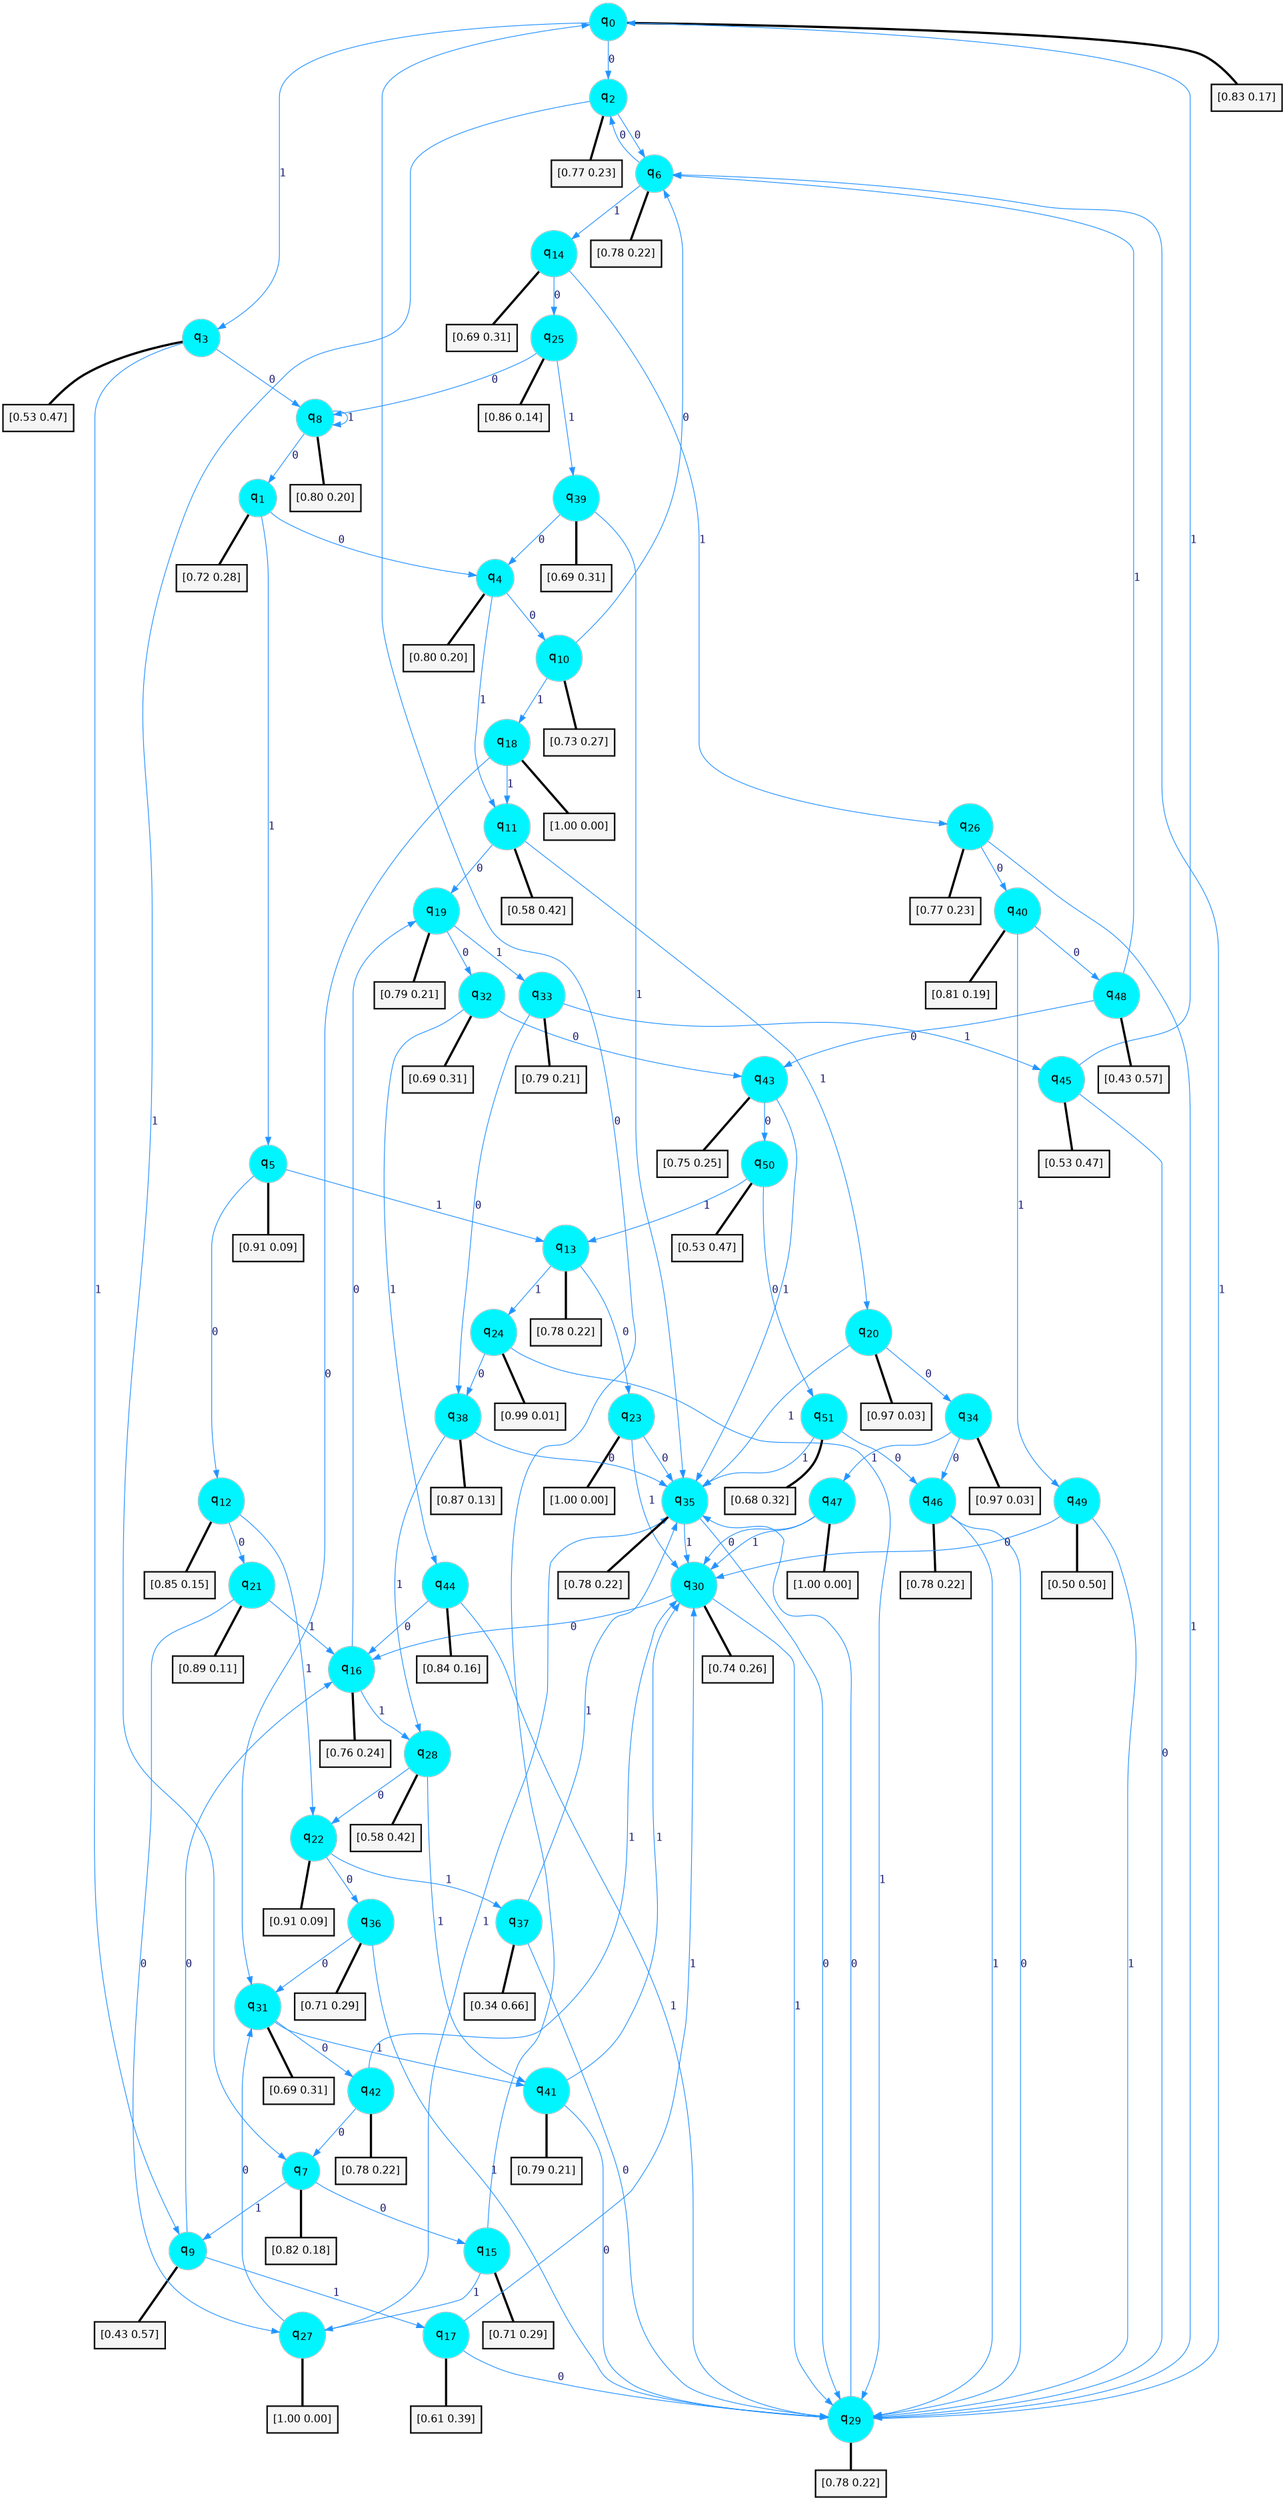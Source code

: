 digraph G {
graph [
bgcolor=transparent, dpi=300, rankdir=TD, size="40,25"];
node [
color=gray, fillcolor=turquoise1, fontcolor=black, fontname=Helvetica, fontsize=16, fontweight=bold, shape=circle, style=filled];
edge [
arrowsize=1, color=dodgerblue1, fontcolor=midnightblue, fontname=courier, fontweight=bold, penwidth=1, style=solid, weight=20];
0[label=<q<SUB>0</SUB>>];
1[label=<q<SUB>1</SUB>>];
2[label=<q<SUB>2</SUB>>];
3[label=<q<SUB>3</SUB>>];
4[label=<q<SUB>4</SUB>>];
5[label=<q<SUB>5</SUB>>];
6[label=<q<SUB>6</SUB>>];
7[label=<q<SUB>7</SUB>>];
8[label=<q<SUB>8</SUB>>];
9[label=<q<SUB>9</SUB>>];
10[label=<q<SUB>10</SUB>>];
11[label=<q<SUB>11</SUB>>];
12[label=<q<SUB>12</SUB>>];
13[label=<q<SUB>13</SUB>>];
14[label=<q<SUB>14</SUB>>];
15[label=<q<SUB>15</SUB>>];
16[label=<q<SUB>16</SUB>>];
17[label=<q<SUB>17</SUB>>];
18[label=<q<SUB>18</SUB>>];
19[label=<q<SUB>19</SUB>>];
20[label=<q<SUB>20</SUB>>];
21[label=<q<SUB>21</SUB>>];
22[label=<q<SUB>22</SUB>>];
23[label=<q<SUB>23</SUB>>];
24[label=<q<SUB>24</SUB>>];
25[label=<q<SUB>25</SUB>>];
26[label=<q<SUB>26</SUB>>];
27[label=<q<SUB>27</SUB>>];
28[label=<q<SUB>28</SUB>>];
29[label=<q<SUB>29</SUB>>];
30[label=<q<SUB>30</SUB>>];
31[label=<q<SUB>31</SUB>>];
32[label=<q<SUB>32</SUB>>];
33[label=<q<SUB>33</SUB>>];
34[label=<q<SUB>34</SUB>>];
35[label=<q<SUB>35</SUB>>];
36[label=<q<SUB>36</SUB>>];
37[label=<q<SUB>37</SUB>>];
38[label=<q<SUB>38</SUB>>];
39[label=<q<SUB>39</SUB>>];
40[label=<q<SUB>40</SUB>>];
41[label=<q<SUB>41</SUB>>];
42[label=<q<SUB>42</SUB>>];
43[label=<q<SUB>43</SUB>>];
44[label=<q<SUB>44</SUB>>];
45[label=<q<SUB>45</SUB>>];
46[label=<q<SUB>46</SUB>>];
47[label=<q<SUB>47</SUB>>];
48[label=<q<SUB>48</SUB>>];
49[label=<q<SUB>49</SUB>>];
50[label=<q<SUB>50</SUB>>];
51[label=<q<SUB>51</SUB>>];
52[label="[0.83 0.17]", shape=box,fontcolor=black, fontname=Helvetica, fontsize=14, penwidth=2, fillcolor=whitesmoke,color=black];
53[label="[0.72 0.28]", shape=box,fontcolor=black, fontname=Helvetica, fontsize=14, penwidth=2, fillcolor=whitesmoke,color=black];
54[label="[0.77 0.23]", shape=box,fontcolor=black, fontname=Helvetica, fontsize=14, penwidth=2, fillcolor=whitesmoke,color=black];
55[label="[0.53 0.47]", shape=box,fontcolor=black, fontname=Helvetica, fontsize=14, penwidth=2, fillcolor=whitesmoke,color=black];
56[label="[0.80 0.20]", shape=box,fontcolor=black, fontname=Helvetica, fontsize=14, penwidth=2, fillcolor=whitesmoke,color=black];
57[label="[0.91 0.09]", shape=box,fontcolor=black, fontname=Helvetica, fontsize=14, penwidth=2, fillcolor=whitesmoke,color=black];
58[label="[0.78 0.22]", shape=box,fontcolor=black, fontname=Helvetica, fontsize=14, penwidth=2, fillcolor=whitesmoke,color=black];
59[label="[0.82 0.18]", shape=box,fontcolor=black, fontname=Helvetica, fontsize=14, penwidth=2, fillcolor=whitesmoke,color=black];
60[label="[0.80 0.20]", shape=box,fontcolor=black, fontname=Helvetica, fontsize=14, penwidth=2, fillcolor=whitesmoke,color=black];
61[label="[0.43 0.57]", shape=box,fontcolor=black, fontname=Helvetica, fontsize=14, penwidth=2, fillcolor=whitesmoke,color=black];
62[label="[0.73 0.27]", shape=box,fontcolor=black, fontname=Helvetica, fontsize=14, penwidth=2, fillcolor=whitesmoke,color=black];
63[label="[0.58 0.42]", shape=box,fontcolor=black, fontname=Helvetica, fontsize=14, penwidth=2, fillcolor=whitesmoke,color=black];
64[label="[0.85 0.15]", shape=box,fontcolor=black, fontname=Helvetica, fontsize=14, penwidth=2, fillcolor=whitesmoke,color=black];
65[label="[0.78 0.22]", shape=box,fontcolor=black, fontname=Helvetica, fontsize=14, penwidth=2, fillcolor=whitesmoke,color=black];
66[label="[0.69 0.31]", shape=box,fontcolor=black, fontname=Helvetica, fontsize=14, penwidth=2, fillcolor=whitesmoke,color=black];
67[label="[0.71 0.29]", shape=box,fontcolor=black, fontname=Helvetica, fontsize=14, penwidth=2, fillcolor=whitesmoke,color=black];
68[label="[0.76 0.24]", shape=box,fontcolor=black, fontname=Helvetica, fontsize=14, penwidth=2, fillcolor=whitesmoke,color=black];
69[label="[0.61 0.39]", shape=box,fontcolor=black, fontname=Helvetica, fontsize=14, penwidth=2, fillcolor=whitesmoke,color=black];
70[label="[1.00 0.00]", shape=box,fontcolor=black, fontname=Helvetica, fontsize=14, penwidth=2, fillcolor=whitesmoke,color=black];
71[label="[0.79 0.21]", shape=box,fontcolor=black, fontname=Helvetica, fontsize=14, penwidth=2, fillcolor=whitesmoke,color=black];
72[label="[0.97 0.03]", shape=box,fontcolor=black, fontname=Helvetica, fontsize=14, penwidth=2, fillcolor=whitesmoke,color=black];
73[label="[0.89 0.11]", shape=box,fontcolor=black, fontname=Helvetica, fontsize=14, penwidth=2, fillcolor=whitesmoke,color=black];
74[label="[0.91 0.09]", shape=box,fontcolor=black, fontname=Helvetica, fontsize=14, penwidth=2, fillcolor=whitesmoke,color=black];
75[label="[1.00 0.00]", shape=box,fontcolor=black, fontname=Helvetica, fontsize=14, penwidth=2, fillcolor=whitesmoke,color=black];
76[label="[0.99 0.01]", shape=box,fontcolor=black, fontname=Helvetica, fontsize=14, penwidth=2, fillcolor=whitesmoke,color=black];
77[label="[0.86 0.14]", shape=box,fontcolor=black, fontname=Helvetica, fontsize=14, penwidth=2, fillcolor=whitesmoke,color=black];
78[label="[0.77 0.23]", shape=box,fontcolor=black, fontname=Helvetica, fontsize=14, penwidth=2, fillcolor=whitesmoke,color=black];
79[label="[1.00 0.00]", shape=box,fontcolor=black, fontname=Helvetica, fontsize=14, penwidth=2, fillcolor=whitesmoke,color=black];
80[label="[0.58 0.42]", shape=box,fontcolor=black, fontname=Helvetica, fontsize=14, penwidth=2, fillcolor=whitesmoke,color=black];
81[label="[0.78 0.22]", shape=box,fontcolor=black, fontname=Helvetica, fontsize=14, penwidth=2, fillcolor=whitesmoke,color=black];
82[label="[0.74 0.26]", shape=box,fontcolor=black, fontname=Helvetica, fontsize=14, penwidth=2, fillcolor=whitesmoke,color=black];
83[label="[0.69 0.31]", shape=box,fontcolor=black, fontname=Helvetica, fontsize=14, penwidth=2, fillcolor=whitesmoke,color=black];
84[label="[0.69 0.31]", shape=box,fontcolor=black, fontname=Helvetica, fontsize=14, penwidth=2, fillcolor=whitesmoke,color=black];
85[label="[0.79 0.21]", shape=box,fontcolor=black, fontname=Helvetica, fontsize=14, penwidth=2, fillcolor=whitesmoke,color=black];
86[label="[0.97 0.03]", shape=box,fontcolor=black, fontname=Helvetica, fontsize=14, penwidth=2, fillcolor=whitesmoke,color=black];
87[label="[0.78 0.22]", shape=box,fontcolor=black, fontname=Helvetica, fontsize=14, penwidth=2, fillcolor=whitesmoke,color=black];
88[label="[0.71 0.29]", shape=box,fontcolor=black, fontname=Helvetica, fontsize=14, penwidth=2, fillcolor=whitesmoke,color=black];
89[label="[0.34 0.66]", shape=box,fontcolor=black, fontname=Helvetica, fontsize=14, penwidth=2, fillcolor=whitesmoke,color=black];
90[label="[0.87 0.13]", shape=box,fontcolor=black, fontname=Helvetica, fontsize=14, penwidth=2, fillcolor=whitesmoke,color=black];
91[label="[0.69 0.31]", shape=box,fontcolor=black, fontname=Helvetica, fontsize=14, penwidth=2, fillcolor=whitesmoke,color=black];
92[label="[0.81 0.19]", shape=box,fontcolor=black, fontname=Helvetica, fontsize=14, penwidth=2, fillcolor=whitesmoke,color=black];
93[label="[0.79 0.21]", shape=box,fontcolor=black, fontname=Helvetica, fontsize=14, penwidth=2, fillcolor=whitesmoke,color=black];
94[label="[0.78 0.22]", shape=box,fontcolor=black, fontname=Helvetica, fontsize=14, penwidth=2, fillcolor=whitesmoke,color=black];
95[label="[0.75 0.25]", shape=box,fontcolor=black, fontname=Helvetica, fontsize=14, penwidth=2, fillcolor=whitesmoke,color=black];
96[label="[0.84 0.16]", shape=box,fontcolor=black, fontname=Helvetica, fontsize=14, penwidth=2, fillcolor=whitesmoke,color=black];
97[label="[0.53 0.47]", shape=box,fontcolor=black, fontname=Helvetica, fontsize=14, penwidth=2, fillcolor=whitesmoke,color=black];
98[label="[0.78 0.22]", shape=box,fontcolor=black, fontname=Helvetica, fontsize=14, penwidth=2, fillcolor=whitesmoke,color=black];
99[label="[1.00 0.00]", shape=box,fontcolor=black, fontname=Helvetica, fontsize=14, penwidth=2, fillcolor=whitesmoke,color=black];
100[label="[0.43 0.57]", shape=box,fontcolor=black, fontname=Helvetica, fontsize=14, penwidth=2, fillcolor=whitesmoke,color=black];
101[label="[0.50 0.50]", shape=box,fontcolor=black, fontname=Helvetica, fontsize=14, penwidth=2, fillcolor=whitesmoke,color=black];
102[label="[0.53 0.47]", shape=box,fontcolor=black, fontname=Helvetica, fontsize=14, penwidth=2, fillcolor=whitesmoke,color=black];
103[label="[0.68 0.32]", shape=box,fontcolor=black, fontname=Helvetica, fontsize=14, penwidth=2, fillcolor=whitesmoke,color=black];
0->2 [label=0];
0->3 [label=1];
0->52 [arrowhead=none, penwidth=3,color=black];
1->4 [label=0];
1->5 [label=1];
1->53 [arrowhead=none, penwidth=3,color=black];
2->6 [label=0];
2->7 [label=1];
2->54 [arrowhead=none, penwidth=3,color=black];
3->8 [label=0];
3->9 [label=1];
3->55 [arrowhead=none, penwidth=3,color=black];
4->10 [label=0];
4->11 [label=1];
4->56 [arrowhead=none, penwidth=3,color=black];
5->12 [label=0];
5->13 [label=1];
5->57 [arrowhead=none, penwidth=3,color=black];
6->2 [label=0];
6->14 [label=1];
6->58 [arrowhead=none, penwidth=3,color=black];
7->15 [label=0];
7->9 [label=1];
7->59 [arrowhead=none, penwidth=3,color=black];
8->1 [label=0];
8->8 [label=1];
8->60 [arrowhead=none, penwidth=3,color=black];
9->16 [label=0];
9->17 [label=1];
9->61 [arrowhead=none, penwidth=3,color=black];
10->6 [label=0];
10->18 [label=1];
10->62 [arrowhead=none, penwidth=3,color=black];
11->19 [label=0];
11->20 [label=1];
11->63 [arrowhead=none, penwidth=3,color=black];
12->21 [label=0];
12->22 [label=1];
12->64 [arrowhead=none, penwidth=3,color=black];
13->23 [label=0];
13->24 [label=1];
13->65 [arrowhead=none, penwidth=3,color=black];
14->25 [label=0];
14->26 [label=1];
14->66 [arrowhead=none, penwidth=3,color=black];
15->0 [label=0];
15->27 [label=1];
15->67 [arrowhead=none, penwidth=3,color=black];
16->19 [label=0];
16->28 [label=1];
16->68 [arrowhead=none, penwidth=3,color=black];
17->29 [label=0];
17->30 [label=1];
17->69 [arrowhead=none, penwidth=3,color=black];
18->31 [label=0];
18->11 [label=1];
18->70 [arrowhead=none, penwidth=3,color=black];
19->32 [label=0];
19->33 [label=1];
19->71 [arrowhead=none, penwidth=3,color=black];
20->34 [label=0];
20->35 [label=1];
20->72 [arrowhead=none, penwidth=3,color=black];
21->27 [label=0];
21->16 [label=1];
21->73 [arrowhead=none, penwidth=3,color=black];
22->36 [label=0];
22->37 [label=1];
22->74 [arrowhead=none, penwidth=3,color=black];
23->35 [label=0];
23->30 [label=1];
23->75 [arrowhead=none, penwidth=3,color=black];
24->38 [label=0];
24->29 [label=1];
24->76 [arrowhead=none, penwidth=3,color=black];
25->8 [label=0];
25->39 [label=1];
25->77 [arrowhead=none, penwidth=3,color=black];
26->40 [label=0];
26->29 [label=1];
26->78 [arrowhead=none, penwidth=3,color=black];
27->31 [label=0];
27->35 [label=1];
27->79 [arrowhead=none, penwidth=3,color=black];
28->22 [label=0];
28->41 [label=1];
28->80 [arrowhead=none, penwidth=3,color=black];
29->35 [label=0];
29->6 [label=1];
29->81 [arrowhead=none, penwidth=3,color=black];
30->16 [label=0];
30->29 [label=1];
30->82 [arrowhead=none, penwidth=3,color=black];
31->42 [label=0];
31->41 [label=1];
31->83 [arrowhead=none, penwidth=3,color=black];
32->43 [label=0];
32->44 [label=1];
32->84 [arrowhead=none, penwidth=3,color=black];
33->38 [label=0];
33->45 [label=1];
33->85 [arrowhead=none, penwidth=3,color=black];
34->46 [label=0];
34->47 [label=1];
34->86 [arrowhead=none, penwidth=3,color=black];
35->29 [label=0];
35->30 [label=1];
35->87 [arrowhead=none, penwidth=3,color=black];
36->31 [label=0];
36->29 [label=1];
36->88 [arrowhead=none, penwidth=3,color=black];
37->29 [label=0];
37->35 [label=1];
37->89 [arrowhead=none, penwidth=3,color=black];
38->35 [label=0];
38->28 [label=1];
38->90 [arrowhead=none, penwidth=3,color=black];
39->4 [label=0];
39->35 [label=1];
39->91 [arrowhead=none, penwidth=3,color=black];
40->48 [label=0];
40->49 [label=1];
40->92 [arrowhead=none, penwidth=3,color=black];
41->29 [label=0];
41->30 [label=1];
41->93 [arrowhead=none, penwidth=3,color=black];
42->7 [label=0];
42->30 [label=1];
42->94 [arrowhead=none, penwidth=3,color=black];
43->50 [label=0];
43->35 [label=1];
43->95 [arrowhead=none, penwidth=3,color=black];
44->16 [label=0];
44->29 [label=1];
44->96 [arrowhead=none, penwidth=3,color=black];
45->29 [label=0];
45->0 [label=1];
45->97 [arrowhead=none, penwidth=3,color=black];
46->29 [label=0];
46->29 [label=1];
46->98 [arrowhead=none, penwidth=3,color=black];
47->30 [label=0];
47->30 [label=1];
47->99 [arrowhead=none, penwidth=3,color=black];
48->43 [label=0];
48->6 [label=1];
48->100 [arrowhead=none, penwidth=3,color=black];
49->30 [label=0];
49->29 [label=1];
49->101 [arrowhead=none, penwidth=3,color=black];
50->51 [label=0];
50->13 [label=1];
50->102 [arrowhead=none, penwidth=3,color=black];
51->46 [label=0];
51->35 [label=1];
51->103 [arrowhead=none, penwidth=3,color=black];
}
